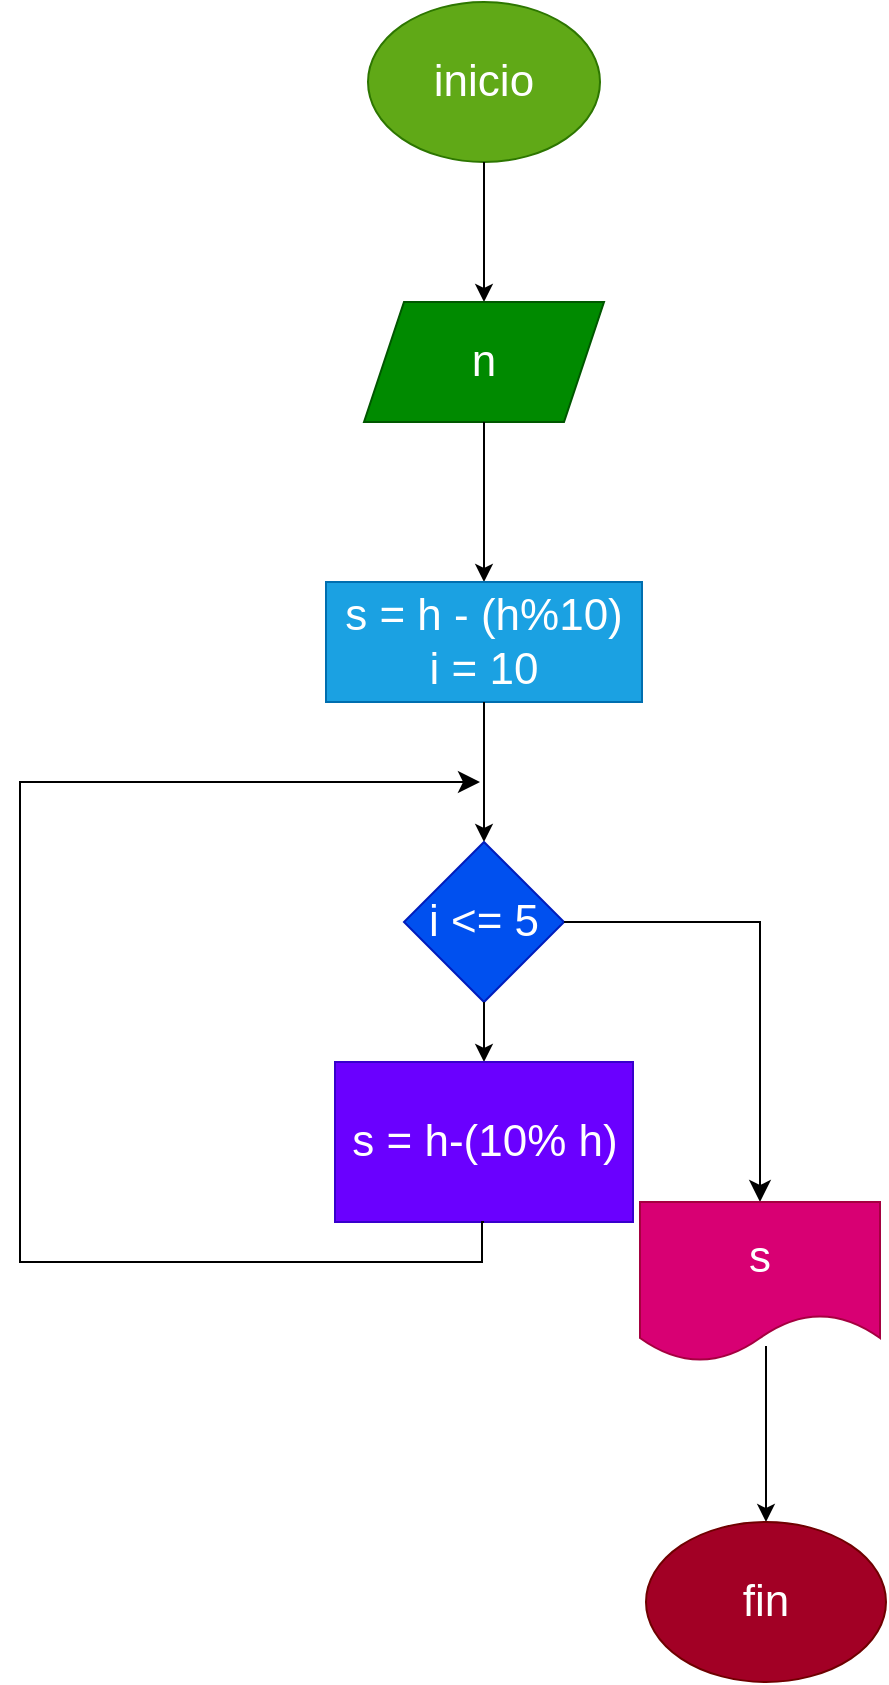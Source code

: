 <mxfile>
    <diagram id="XLFbs8y-DBb7VhMLaqh1" name="Página-1">
        <mxGraphModel dx="662" dy="239" grid="1" gridSize="10" guides="1" tooltips="1" connect="1" arrows="1" fold="1" page="1" pageScale="1" pageWidth="827" pageHeight="1169" math="0" shadow="0">
            <root>
                <mxCell id="0"/>
                <mxCell id="1" parent="0"/>
                <mxCell id="2" value="&lt;font style=&quot;font-size: 22px;&quot;&gt;inicio&lt;/font&gt;" style="ellipse;whiteSpace=wrap;html=1;fillColor=#60a917;fontColor=#ffffff;strokeColor=#2D7600;" parent="1" vertex="1">
                    <mxGeometry x="284" y="90" width="116" height="80" as="geometry"/>
                </mxCell>
                <mxCell id="3" value="" style="edgeStyle=none;orthogonalLoop=1;jettySize=auto;html=1;fontSize=22;exitX=0.5;exitY=1;exitDx=0;exitDy=0;entryX=0.5;entryY=0;entryDx=0;entryDy=0;" parent="1" source="2" target="4" edge="1">
                    <mxGeometry width="100" relative="1" as="geometry">
                        <mxPoint x="320" y="210" as="sourcePoint"/>
                        <mxPoint x="342" y="240" as="targetPoint"/>
                        <Array as="points"/>
                    </mxGeometry>
                </mxCell>
                <mxCell id="4" value="n" style="shape=parallelogram;perimeter=parallelogramPerimeter;whiteSpace=wrap;html=1;fixedSize=1;fontSize=22;fillColor=#008a00;fontColor=#ffffff;strokeColor=#005700;" parent="1" vertex="1">
                    <mxGeometry x="282" y="240" width="120" height="60" as="geometry"/>
                </mxCell>
                <mxCell id="5" value="" style="edgeStyle=none;orthogonalLoop=1;jettySize=auto;html=1;fontSize=22;exitX=0.5;exitY=1;exitDx=0;exitDy=0;entryX=0.5;entryY=0;entryDx=0;entryDy=0;" parent="1" source="4" target="6" edge="1">
                    <mxGeometry width="100" relative="1" as="geometry">
                        <mxPoint x="260" y="380" as="sourcePoint"/>
                        <mxPoint x="342" y="380" as="targetPoint"/>
                        <Array as="points"/>
                    </mxGeometry>
                </mxCell>
                <mxCell id="6" value="s = h - (h%10)&lt;br&gt;i = 10" style="whiteSpace=wrap;html=1;fontSize=22;fillColor=#1ba1e2;fontColor=#ffffff;strokeColor=#006EAF;" parent="1" vertex="1">
                    <mxGeometry x="263" y="380" width="158" height="60" as="geometry"/>
                </mxCell>
                <mxCell id="7" value="" style="edgeStyle=none;orthogonalLoop=1;jettySize=auto;html=1;fontSize=22;exitX=0.5;exitY=1;exitDx=0;exitDy=0;entryX=0.5;entryY=0;entryDx=0;entryDy=0;" parent="1" source="6" target="8" edge="1">
                    <mxGeometry width="100" relative="1" as="geometry">
                        <mxPoint x="250" y="570" as="sourcePoint"/>
                        <mxPoint x="342" y="520" as="targetPoint"/>
                        <Array as="points"/>
                    </mxGeometry>
                </mxCell>
                <mxCell id="8" value="i &amp;lt;= 5" style="rhombus;whiteSpace=wrap;html=1;fontSize=22;fillColor=#0050ef;fontColor=#ffffff;strokeColor=#001DBC;" parent="1" vertex="1">
                    <mxGeometry x="302" y="510" width="80" height="80" as="geometry"/>
                </mxCell>
                <mxCell id="9" value="" style="edgeStyle=none;orthogonalLoop=1;jettySize=auto;html=1;fontSize=22;exitX=0.5;exitY=1;exitDx=0;exitDy=0;entryX=0.5;entryY=0;entryDx=0;entryDy=0;" parent="1" source="8" target="10" edge="1">
                    <mxGeometry width="100" relative="1" as="geometry">
                        <mxPoint x="200" y="680" as="sourcePoint"/>
                        <mxPoint x="340" y="630" as="targetPoint"/>
                        <Array as="points"/>
                    </mxGeometry>
                </mxCell>
                <mxCell id="10" value="s = h-(10% h)" style="whiteSpace=wrap;html=1;fontSize=22;fillColor=#6a00ff;fontColor=#ffffff;strokeColor=#3700CC;" parent="1" vertex="1">
                    <mxGeometry x="267.5" y="620" width="149" height="80" as="geometry"/>
                </mxCell>
                <mxCell id="11" value="" style="edgeStyle=segmentEdgeStyle;endArrow=classic;html=1;curved=0;rounded=0;endSize=8;startSize=8;sourcePerimeterSpacing=0;targetPerimeterSpacing=0;fontSize=22;exitX=0.5;exitY=1;exitDx=0;exitDy=0;" parent="1" source="10" edge="1">
                    <mxGeometry width="100" relative="1" as="geometry">
                        <mxPoint x="60" y="640" as="sourcePoint"/>
                        <mxPoint x="340" y="480" as="targetPoint"/>
                        <Array as="points">
                            <mxPoint x="341" y="720"/>
                            <mxPoint x="110" y="720"/>
                            <mxPoint x="110" y="480"/>
                        </Array>
                    </mxGeometry>
                </mxCell>
                <mxCell id="13" value="" style="edgeStyle=segmentEdgeStyle;endArrow=classic;html=1;curved=0;rounded=0;endSize=8;startSize=8;sourcePerimeterSpacing=0;targetPerimeterSpacing=0;fontSize=22;exitX=1;exitY=0.5;exitDx=0;exitDy=0;entryX=0.5;entryY=0;entryDx=0;entryDy=0;" parent="1" source="8" target="14" edge="1">
                    <mxGeometry width="100" relative="1" as="geometry">
                        <mxPoint x="550" y="590" as="sourcePoint"/>
                        <mxPoint x="480" y="720" as="targetPoint"/>
                        <Array as="points">
                            <mxPoint x="480" y="550"/>
                        </Array>
                    </mxGeometry>
                </mxCell>
                <mxCell id="14" value="s" style="shape=document;whiteSpace=wrap;html=1;boundedLbl=1;fontSize=22;fillColor=#d80073;fontColor=#ffffff;strokeColor=#A50040;" parent="1" vertex="1">
                    <mxGeometry x="420" y="690" width="120" height="80" as="geometry"/>
                </mxCell>
                <mxCell id="15" value="" style="edgeStyle=none;orthogonalLoop=1;jettySize=auto;html=1;fontSize=22;exitX=0.525;exitY=0.9;exitDx=0;exitDy=0;exitPerimeter=0;entryX=0.5;entryY=0;entryDx=0;entryDy=0;" parent="1" source="14" target="16" edge="1">
                    <mxGeometry width="100" relative="1" as="geometry">
                        <mxPoint x="380" y="910" as="sourcePoint"/>
                        <mxPoint x="480" y="840" as="targetPoint"/>
                        <Array as="points"/>
                    </mxGeometry>
                </mxCell>
                <mxCell id="16" value="fin" style="ellipse;whiteSpace=wrap;html=1;fontSize=22;fillColor=#a20025;fontColor=#ffffff;strokeColor=#6F0000;" parent="1" vertex="1">
                    <mxGeometry x="423" y="850" width="120" height="80" as="geometry"/>
                </mxCell>
            </root>
        </mxGraphModel>
    </diagram>
</mxfile>